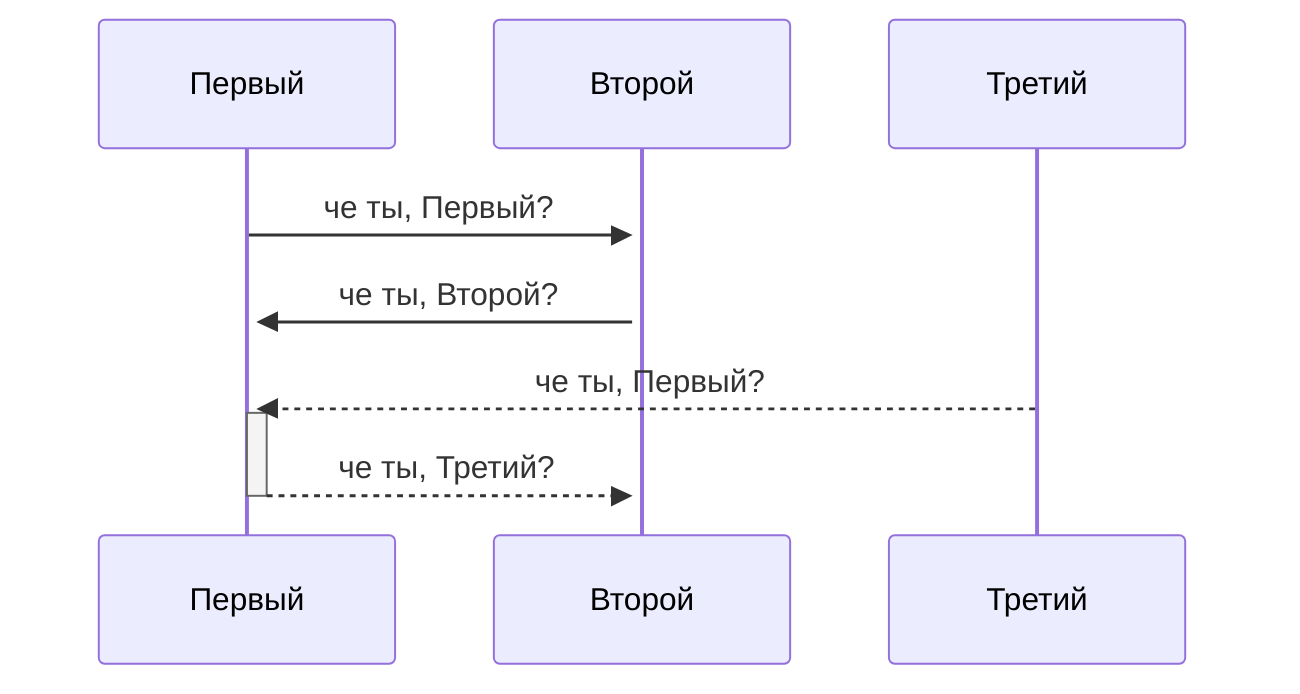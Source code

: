 sequenceDiagram
	Первый->>+Второй: че ты, Первый?
	Второй->>+Первый: че ты, Второй?
	Третий-->>+Первый: че ты, Первый?
	Первый-->>-Второй: че ты, Третий?